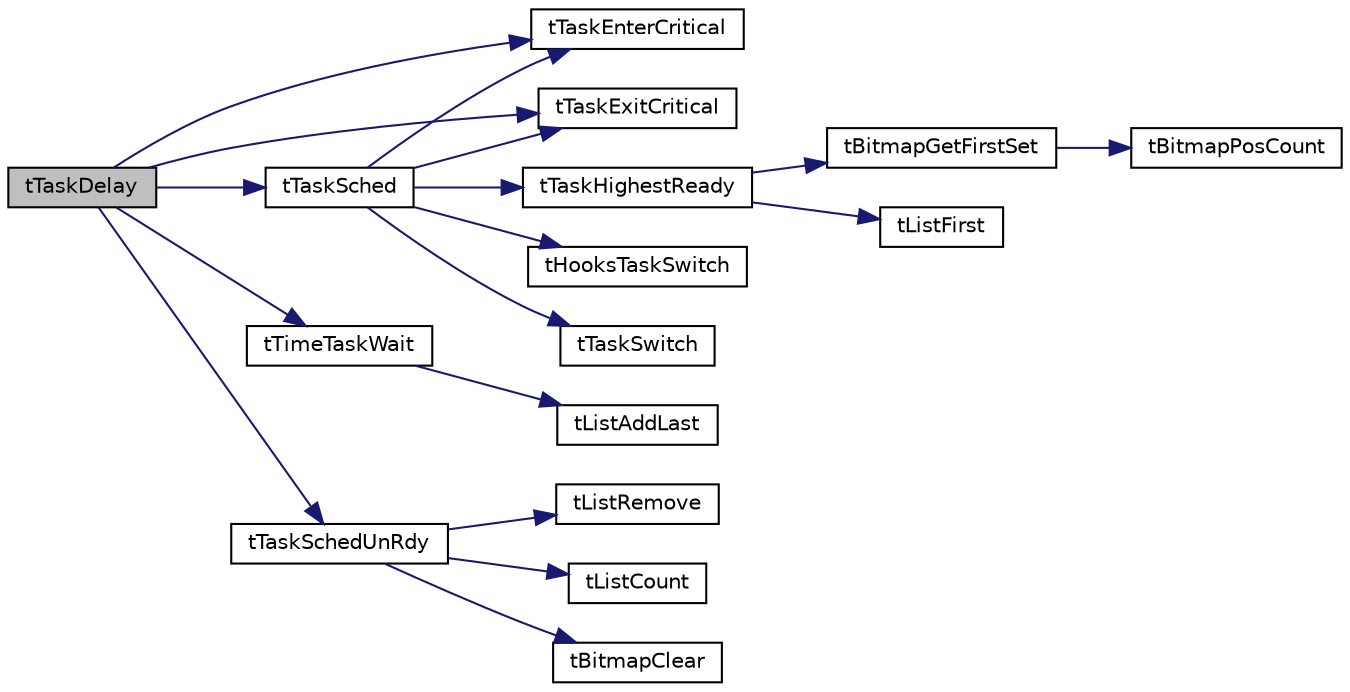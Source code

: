 digraph "tTaskDelay"
{
  edge [fontname="Helvetica",fontsize="10",labelfontname="Helvetica",labelfontsize="10"];
  node [fontname="Helvetica",fontsize="10",shape=record];
  rankdir="LR";
  Node0 [label="tTaskDelay",height=0.2,width=0.4,color="black", fillcolor="grey75", style="filled", fontcolor="black"];
  Node0 -> Node1 [color="midnightblue",fontsize="10",style="solid",fontname="Helvetica"];
  Node1 [label="tTaskEnterCritical",height=0.2,width=0.4,color="black", fillcolor="white", style="filled",URL="$tiny_o_s_8h.html#a16e475be7fbd0f261644dcfd819329aa"];
  Node0 -> Node2 [color="midnightblue",fontsize="10",style="solid",fontname="Helvetica"];
  Node2 [label="tTimeTaskWait",height=0.2,width=0.4,color="black", fillcolor="white", style="filled",URL="$t_core_8c.html#a1f612696830f8adeb411745ff719377c",tooltip="将任务加入延时队列中 "];
  Node2 -> Node3 [color="midnightblue",fontsize="10",style="solid",fontname="Helvetica"];
  Node3 [label="tListAddLast",height=0.2,width=0.4,color="black", fillcolor="white", style="filled",URL="$group___xE5_x8F_x8C_xE5_x90_x91_xE9_x93_xBE_xE8_xA1_xA8.html#ga6278d548e9b37d514acbebc25617f1b6"];
  Node0 -> Node4 [color="midnightblue",fontsize="10",style="solid",fontname="Helvetica"];
  Node4 [label="tTaskSchedUnRdy",height=0.2,width=0.4,color="black", fillcolor="white", style="filled",URL="$t_core_8c.html#a6f3aa47609478099b79d1520a9baf9b3",tooltip="将任务从就绪列表中移除 "];
  Node4 -> Node5 [color="midnightblue",fontsize="10",style="solid",fontname="Helvetica"];
  Node5 [label="tListRemove",height=0.2,width=0.4,color="black", fillcolor="white", style="filled",URL="$group___xE5_x8F_x8C_xE5_x90_x91_xE9_x93_xBE_xE8_xA1_xA8.html#ga58e2fef327c5254062441ec2f8a101a6"];
  Node4 -> Node6 [color="midnightblue",fontsize="10",style="solid",fontname="Helvetica"];
  Node6 [label="tListCount",height=0.2,width=0.4,color="black", fillcolor="white", style="filled",URL="$group___xE5_x8F_x8C_xE5_x90_x91_xE9_x93_xBE_xE8_xA1_xA8.html#gad01c0c24187a334e78e7ba6d677306cb"];
  Node4 -> Node7 [color="midnightblue",fontsize="10",style="solid",fontname="Helvetica"];
  Node7 [label="tBitmapClear",height=0.2,width=0.4,color="black", fillcolor="white", style="filled",URL="$group___xE4_xBD_x8D_xE5_x9B_xBE_xE7_xBB_x93_xE6_x9E_x84.html#ga63a37ae88a06249de873bb54340de517"];
  Node0 -> Node8 [color="midnightblue",fontsize="10",style="solid",fontname="Helvetica"];
  Node8 [label="tTaskSched",height=0.2,width=0.4,color="black", fillcolor="white", style="filled",URL="$t_core_8c.html#aeb48f2b93febc962f23d9a6a72db9d8e",tooltip="任务调度接口。通过它来选择下一个具体的任务，然后切换至该任务运行。 "];
  Node8 -> Node1 [color="midnightblue",fontsize="10",style="solid",fontname="Helvetica"];
  Node8 -> Node9 [color="midnightblue",fontsize="10",style="solid",fontname="Helvetica"];
  Node9 [label="tTaskExitCritical",height=0.2,width=0.4,color="black", fillcolor="white", style="filled",URL="$tiny_o_s_8h.html#a21b4efbc4cb710d7d0e71678d2b13e53"];
  Node8 -> Node10 [color="midnightblue",fontsize="10",style="solid",fontname="Helvetica"];
  Node10 [label="tTaskHighestReady",height=0.2,width=0.4,color="black", fillcolor="white", style="filled",URL="$t_core_8c.html#ada227be7ca5dcd9fb8cd9f2f496d5c1c",tooltip="获取当前最高优先级且可运行的任务 "];
  Node10 -> Node11 [color="midnightblue",fontsize="10",style="solid",fontname="Helvetica"];
  Node11 [label="tBitmapGetFirstSet",height=0.2,width=0.4,color="black", fillcolor="white", style="filled",URL="$group___xE4_xBD_x8D_xE5_x9B_xBE_xE7_xBB_x93_xE6_x9E_x84.html#gae86fbb239ac4694acf71b11c7cc6b479"];
  Node11 -> Node12 [color="midnightblue",fontsize="10",style="solid",fontname="Helvetica"];
  Node12 [label="tBitmapPosCount",height=0.2,width=0.4,color="black", fillcolor="white", style="filled",URL="$group___xE4_xBD_x8D_xE5_x9B_xBE_xE7_xBB_x93_xE6_x9E_x84.html#ga24bbbd4e9273fa00e125cbf600c851c1"];
  Node10 -> Node13 [color="midnightblue",fontsize="10",style="solid",fontname="Helvetica"];
  Node13 [label="tListFirst",height=0.2,width=0.4,color="black", fillcolor="white", style="filled",URL="$group___xE5_x8F_x8C_xE5_x90_x91_xE9_x93_xBE_xE8_xA1_xA8.html#ga9203dd58a7f2dafed784c397861dd203"];
  Node8 -> Node14 [color="midnightblue",fontsize="10",style="solid",fontname="Helvetica"];
  Node14 [label="tHooksTaskSwitch",height=0.2,width=0.4,color="black", fillcolor="white", style="filled",URL="$t_hooks_8h.html#af5f3298fd391c362d819f3a765834091"];
  Node8 -> Node15 [color="midnightblue",fontsize="10",style="solid",fontname="Helvetica"];
  Node15 [label="tTaskSwitch",height=0.2,width=0.4,color="black", fillcolor="white", style="filled",URL="$tiny_o_s_8h.html#a0cd2c487eac7429325389fa3ee59867d"];
  Node0 -> Node9 [color="midnightblue",fontsize="10",style="solid",fontname="Helvetica"];
}
